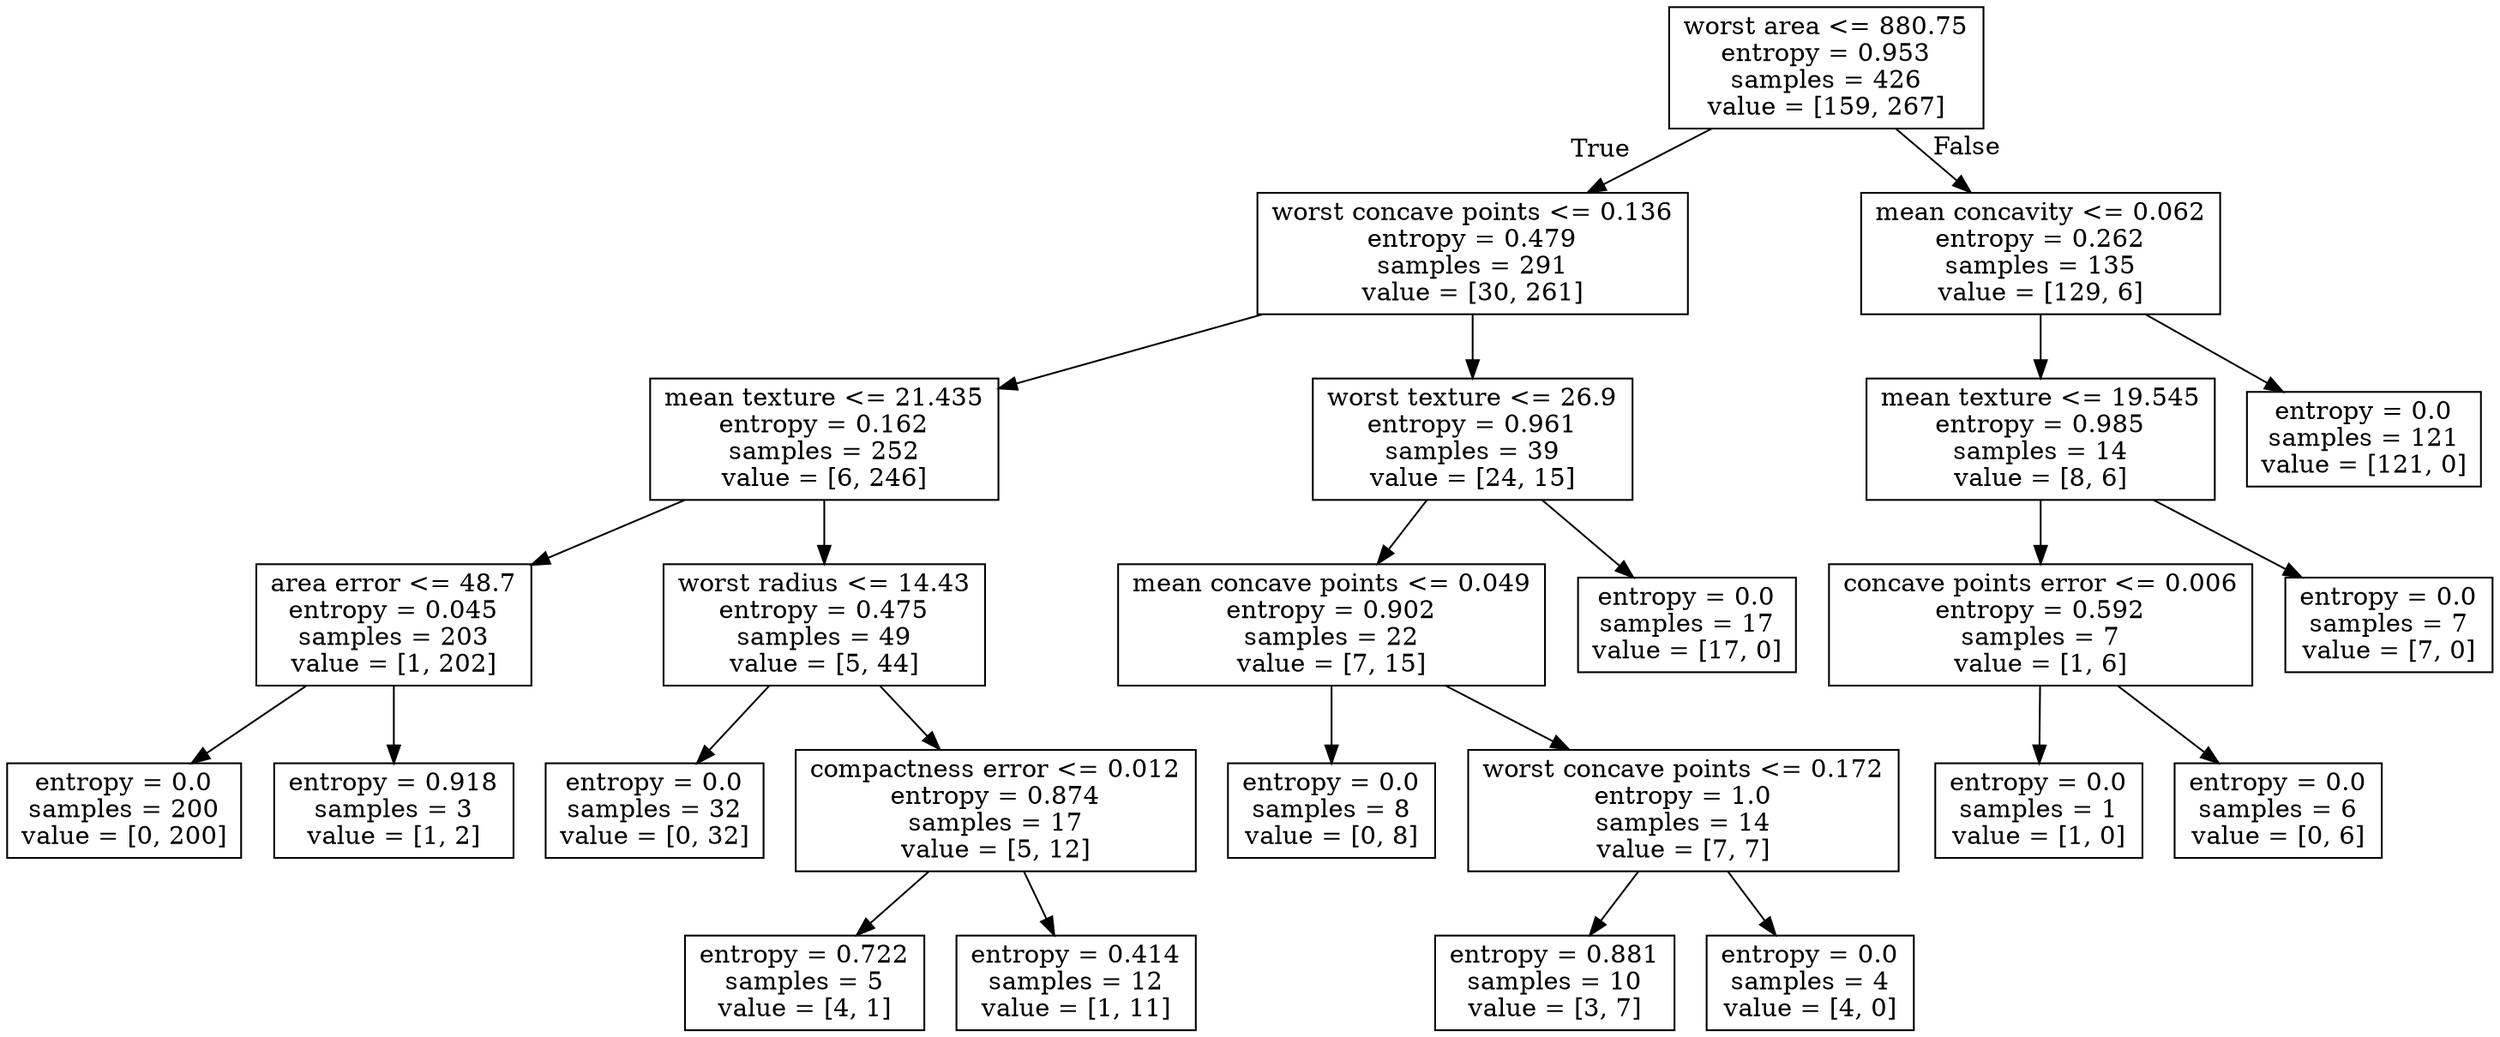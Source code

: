 digraph Tree {
node [shape=box] ;
0 [label="worst area <= 880.75\nentropy = 0.953\nsamples = 426\nvalue = [159, 267]"] ;
1 [label="worst concave points <= 0.136\nentropy = 0.479\nsamples = 291\nvalue = [30, 261]"] ;
0 -> 1 [labeldistance=2.5, labelangle=45, headlabel="True"] ;
2 [label="mean texture <= 21.435\nentropy = 0.162\nsamples = 252\nvalue = [6, 246]"] ;
1 -> 2 ;
3 [label="area error <= 48.7\nentropy = 0.045\nsamples = 203\nvalue = [1, 202]"] ;
2 -> 3 ;
4 [label="entropy = 0.0\nsamples = 200\nvalue = [0, 200]"] ;
3 -> 4 ;
5 [label="entropy = 0.918\nsamples = 3\nvalue = [1, 2]"] ;
3 -> 5 ;
6 [label="worst radius <= 14.43\nentropy = 0.475\nsamples = 49\nvalue = [5, 44]"] ;
2 -> 6 ;
7 [label="entropy = 0.0\nsamples = 32\nvalue = [0, 32]"] ;
6 -> 7 ;
8 [label="compactness error <= 0.012\nentropy = 0.874\nsamples = 17\nvalue = [5, 12]"] ;
6 -> 8 ;
9 [label="entropy = 0.722\nsamples = 5\nvalue = [4, 1]"] ;
8 -> 9 ;
10 [label="entropy = 0.414\nsamples = 12\nvalue = [1, 11]"] ;
8 -> 10 ;
11 [label="worst texture <= 26.9\nentropy = 0.961\nsamples = 39\nvalue = [24, 15]"] ;
1 -> 11 ;
12 [label="mean concave points <= 0.049\nentropy = 0.902\nsamples = 22\nvalue = [7, 15]"] ;
11 -> 12 ;
13 [label="entropy = 0.0\nsamples = 8\nvalue = [0, 8]"] ;
12 -> 13 ;
14 [label="worst concave points <= 0.172\nentropy = 1.0\nsamples = 14\nvalue = [7, 7]"] ;
12 -> 14 ;
15 [label="entropy = 0.881\nsamples = 10\nvalue = [3, 7]"] ;
14 -> 15 ;
16 [label="entropy = 0.0\nsamples = 4\nvalue = [4, 0]"] ;
14 -> 16 ;
17 [label="entropy = 0.0\nsamples = 17\nvalue = [17, 0]"] ;
11 -> 17 ;
18 [label="mean concavity <= 0.062\nentropy = 0.262\nsamples = 135\nvalue = [129, 6]"] ;
0 -> 18 [labeldistance=2.5, labelangle=-45, headlabel="False"] ;
19 [label="mean texture <= 19.545\nentropy = 0.985\nsamples = 14\nvalue = [8, 6]"] ;
18 -> 19 ;
20 [label="concave points error <= 0.006\nentropy = 0.592\nsamples = 7\nvalue = [1, 6]"] ;
19 -> 20 ;
21 [label="entropy = 0.0\nsamples = 1\nvalue = [1, 0]"] ;
20 -> 21 ;
22 [label="entropy = 0.0\nsamples = 6\nvalue = [0, 6]"] ;
20 -> 22 ;
23 [label="entropy = 0.0\nsamples = 7\nvalue = [7, 0]"] ;
19 -> 23 ;
24 [label="entropy = 0.0\nsamples = 121\nvalue = [121, 0]"] ;
18 -> 24 ;
}